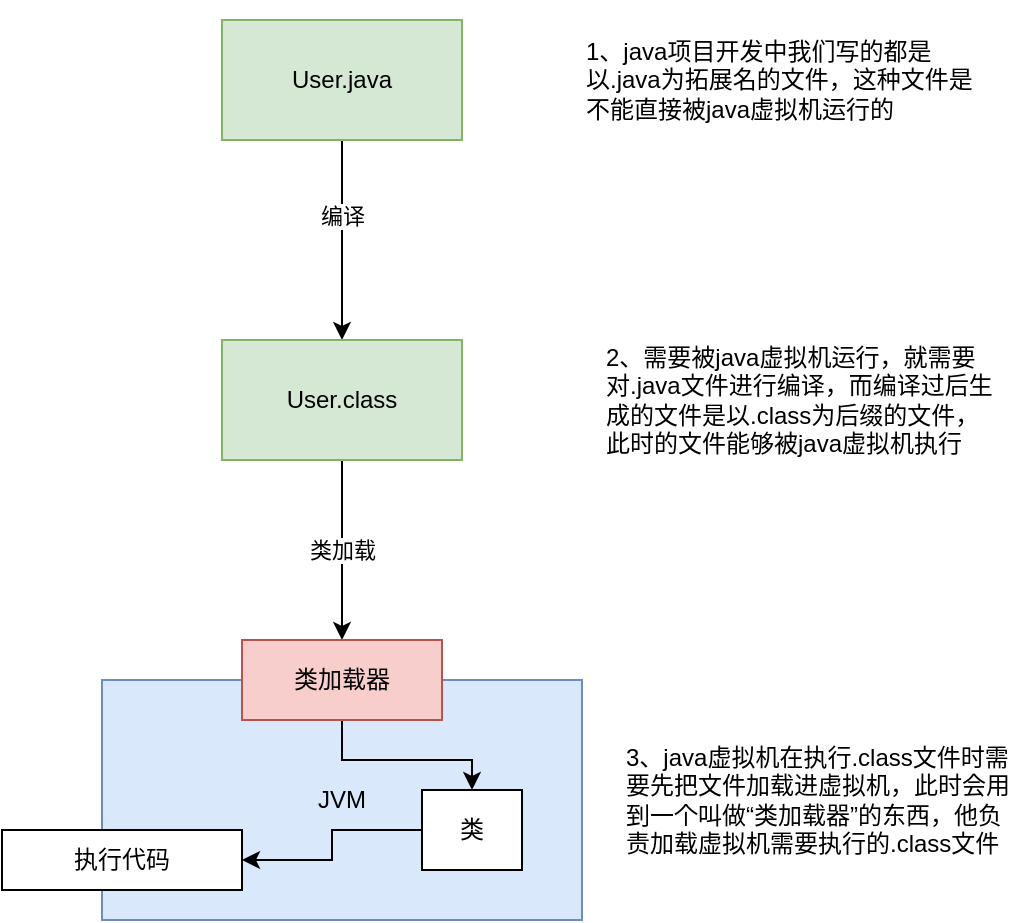 <mxfile version="14.4.2" type="github">
  <diagram id="ATwRWdSjiGYuOQdxtYLr" name="Page-1">
    <mxGraphModel dx="1422" dy="772" grid="1" gridSize="10" guides="1" tooltips="1" connect="1" arrows="1" fold="1" page="1" pageScale="1" pageWidth="827" pageHeight="1169" math="0" shadow="0">
      <root>
        <mxCell id="0" />
        <mxCell id="1" parent="0" />
        <mxCell id="czbbIuMilyfHxjdlmmi1-3" style="edgeStyle=orthogonalEdgeStyle;rounded=0;orthogonalLoop=1;jettySize=auto;html=1;" edge="1" parent="1" source="czbbIuMilyfHxjdlmmi1-1" target="czbbIuMilyfHxjdlmmi1-2">
          <mxGeometry relative="1" as="geometry" />
        </mxCell>
        <mxCell id="czbbIuMilyfHxjdlmmi1-4" value="编译" style="edgeLabel;html=1;align=center;verticalAlign=middle;resizable=0;points=[];" vertex="1" connectable="0" parent="czbbIuMilyfHxjdlmmi1-3">
          <mxGeometry x="-0.24" relative="1" as="geometry">
            <mxPoint as="offset" />
          </mxGeometry>
        </mxCell>
        <mxCell id="czbbIuMilyfHxjdlmmi1-1" value="User.java" style="rounded=0;whiteSpace=wrap;html=1;fillColor=#d5e8d4;strokeColor=#82b366;" vertex="1" parent="1">
          <mxGeometry x="320" y="180" width="120" height="60" as="geometry" />
        </mxCell>
        <mxCell id="czbbIuMilyfHxjdlmmi1-8" value="类加载" style="edgeStyle=orthogonalEdgeStyle;rounded=0;orthogonalLoop=1;jettySize=auto;html=1;entryX=0.5;entryY=0;entryDx=0;entryDy=0;" edge="1" parent="1" source="czbbIuMilyfHxjdlmmi1-2" target="czbbIuMilyfHxjdlmmi1-7">
          <mxGeometry relative="1" as="geometry" />
        </mxCell>
        <mxCell id="czbbIuMilyfHxjdlmmi1-2" value="User.class" style="rounded=0;whiteSpace=wrap;html=1;fillColor=#d5e8d4;strokeColor=#82b366;" vertex="1" parent="1">
          <mxGeometry x="320" y="340" width="120" height="60" as="geometry" />
        </mxCell>
        <mxCell id="czbbIuMilyfHxjdlmmi1-5" value="JVM" style="rounded=0;whiteSpace=wrap;html=1;fillColor=#dae8fc;strokeColor=#6c8ebf;" vertex="1" parent="1">
          <mxGeometry x="260" y="510" width="240" height="120" as="geometry" />
        </mxCell>
        <mxCell id="czbbIuMilyfHxjdlmmi1-13" style="edgeStyle=orthogonalEdgeStyle;rounded=0;orthogonalLoop=1;jettySize=auto;html=1;entryX=0.5;entryY=0;entryDx=0;entryDy=0;" edge="1" parent="1" source="czbbIuMilyfHxjdlmmi1-7" target="czbbIuMilyfHxjdlmmi1-12">
          <mxGeometry relative="1" as="geometry" />
        </mxCell>
        <mxCell id="czbbIuMilyfHxjdlmmi1-7" value="类加载器" style="rounded=0;whiteSpace=wrap;html=1;fillColor=#f8cecc;strokeColor=#b85450;" vertex="1" parent="1">
          <mxGeometry x="330" y="490" width="100" height="40" as="geometry" />
        </mxCell>
        <mxCell id="czbbIuMilyfHxjdlmmi1-9" value="1、java项目开发中我们写的都是以.java为拓展名的文件，这种文件是不能直接被java虚拟机运行的" style="text;html=1;strokeColor=none;fillColor=none;align=left;verticalAlign=middle;whiteSpace=wrap;rounded=0;" vertex="1" parent="1">
          <mxGeometry x="500" y="170" width="200" height="80" as="geometry" />
        </mxCell>
        <mxCell id="czbbIuMilyfHxjdlmmi1-10" value="2、需要被java虚拟机运行，就需要对.java文件进行编译，而编译过后生成的文件是以.class为后缀的文件，此时的文件能够被java虚拟机执行" style="text;html=1;strokeColor=none;fillColor=none;align=left;verticalAlign=middle;whiteSpace=wrap;rounded=0;" vertex="1" parent="1">
          <mxGeometry x="510" y="330" width="200" height="80" as="geometry" />
        </mxCell>
        <mxCell id="czbbIuMilyfHxjdlmmi1-11" value="3、java虚拟机在执行.class文件时需要先把文件加载进虚拟机，此时会用到一个叫做“类加载器”的东西，他负责加载虚拟机需要执行的.class文件" style="text;html=1;strokeColor=none;fillColor=none;align=left;verticalAlign=middle;whiteSpace=wrap;rounded=0;" vertex="1" parent="1">
          <mxGeometry x="520" y="530" width="200" height="80" as="geometry" />
        </mxCell>
        <mxCell id="czbbIuMilyfHxjdlmmi1-15" style="edgeStyle=orthogonalEdgeStyle;rounded=0;orthogonalLoop=1;jettySize=auto;html=1;" edge="1" parent="1" source="czbbIuMilyfHxjdlmmi1-12" target="czbbIuMilyfHxjdlmmi1-14">
          <mxGeometry relative="1" as="geometry" />
        </mxCell>
        <mxCell id="czbbIuMilyfHxjdlmmi1-12" value="类" style="rounded=0;whiteSpace=wrap;html=1;" vertex="1" parent="1">
          <mxGeometry x="420" y="565" width="50" height="40" as="geometry" />
        </mxCell>
        <mxCell id="czbbIuMilyfHxjdlmmi1-14" value="执行代码" style="rounded=0;whiteSpace=wrap;html=1;" vertex="1" parent="1">
          <mxGeometry x="210" y="585" width="120" height="30" as="geometry" />
        </mxCell>
      </root>
    </mxGraphModel>
  </diagram>
</mxfile>
